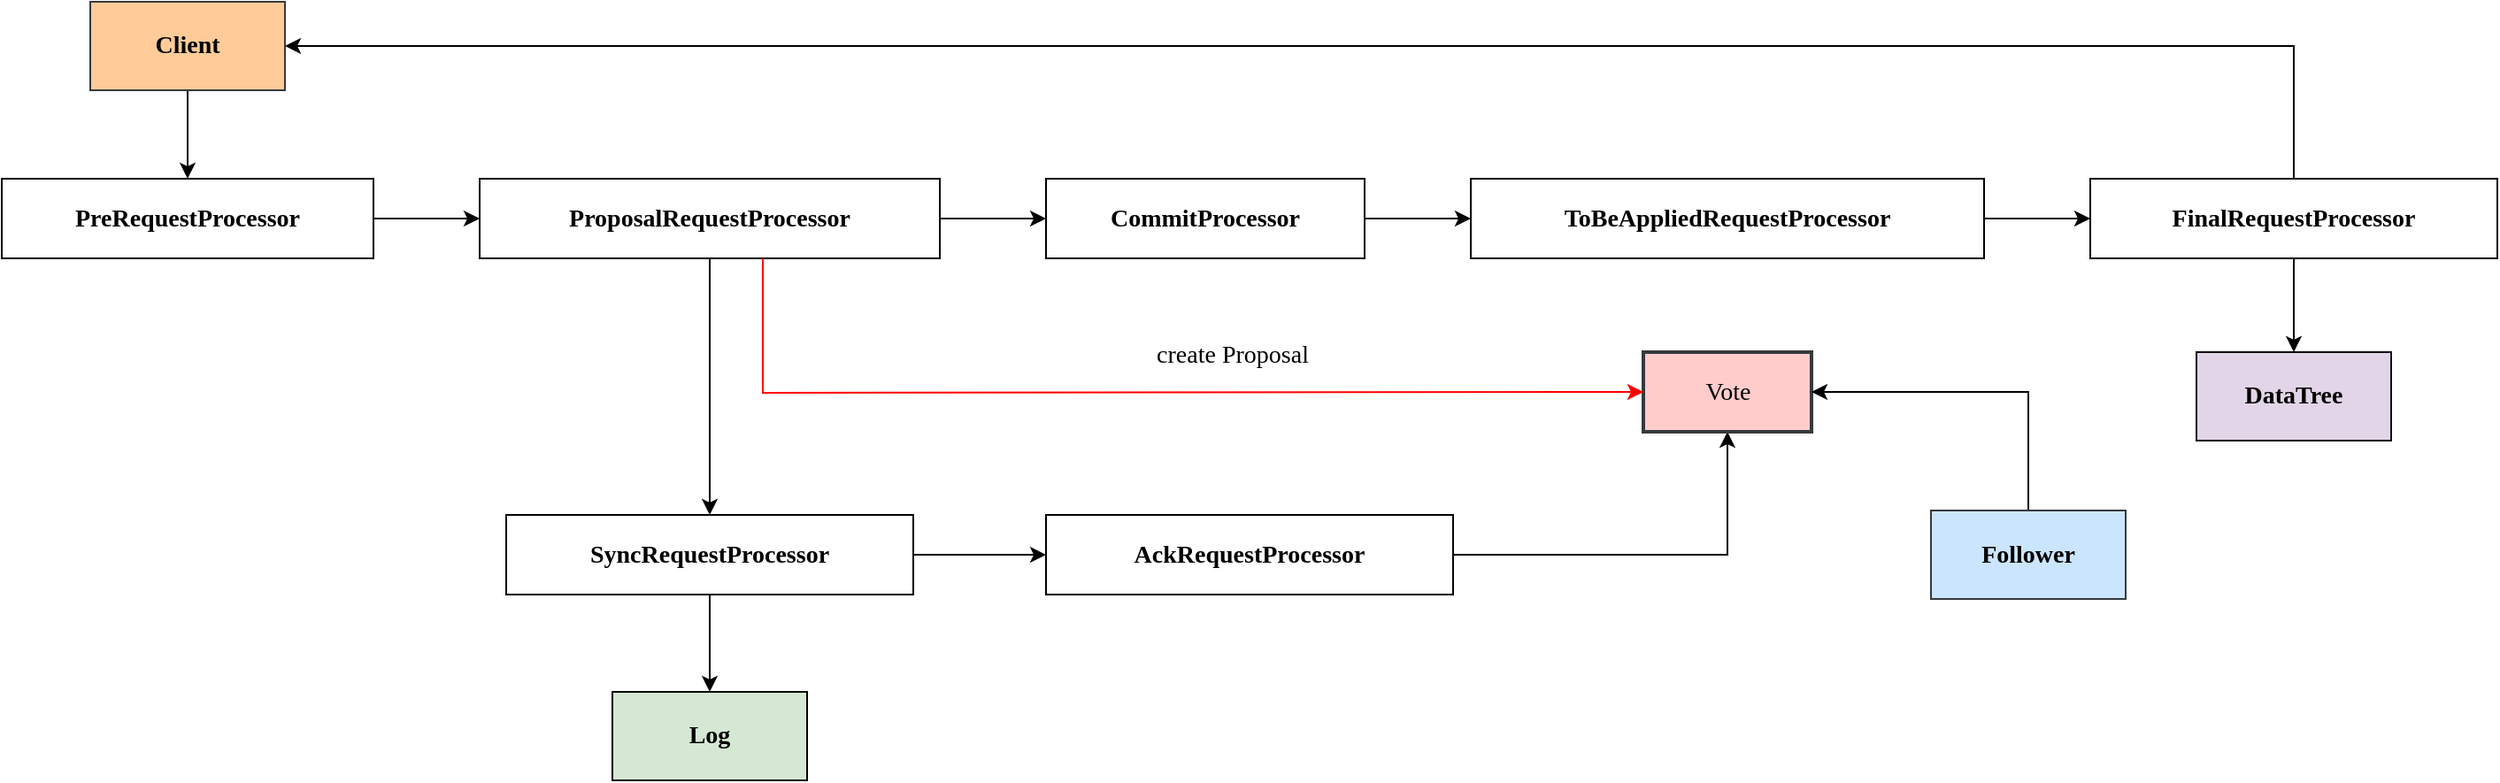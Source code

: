 <mxfile version="21.2.8" type="device">
  <diagram name="Page-1" id="XnzADeMt7MzlG9ctFfFO">
    <mxGraphModel dx="1571" dy="697" grid="1" gridSize="10" guides="1" tooltips="1" connect="1" arrows="1" fold="1" page="1" pageScale="1" pageWidth="827" pageHeight="1169" math="0" shadow="0">
      <root>
        <mxCell id="0" />
        <mxCell id="1" parent="0" />
        <mxCell id="DMFurzcilgjRa8s7DJDO-3" style="edgeStyle=orthogonalEdgeStyle;rounded=0;orthogonalLoop=1;jettySize=auto;html=1;exitX=0.5;exitY=1;exitDx=0;exitDy=0;" edge="1" parent="1" source="DMFurzcilgjRa8s7DJDO-1" target="DMFurzcilgjRa8s7DJDO-2">
          <mxGeometry relative="1" as="geometry" />
        </mxCell>
        <mxCell id="DMFurzcilgjRa8s7DJDO-1" value="&lt;b&gt;&lt;font style=&quot;font-size: 14px;&quot; face=&quot;Verdana&quot;&gt;Client&lt;/font&gt;&lt;/b&gt;" style="rounded=0;whiteSpace=wrap;html=1;fillColor=#ffcc99;strokeColor=#36393d;" vertex="1" parent="1">
          <mxGeometry x="40" y="400" width="110" height="50" as="geometry" />
        </mxCell>
        <mxCell id="DMFurzcilgjRa8s7DJDO-5" style="edgeStyle=orthogonalEdgeStyle;rounded=0;orthogonalLoop=1;jettySize=auto;html=1;exitX=1;exitY=0.5;exitDx=0;exitDy=0;entryX=0;entryY=0.5;entryDx=0;entryDy=0;" edge="1" parent="1" source="DMFurzcilgjRa8s7DJDO-2" target="DMFurzcilgjRa8s7DJDO-4">
          <mxGeometry relative="1" as="geometry" />
        </mxCell>
        <mxCell id="DMFurzcilgjRa8s7DJDO-2" value="&lt;b&gt;&lt;font style=&quot;font-size: 14px;&quot; face=&quot;Verdana&quot;&gt;PreRequestProcessor&lt;/font&gt;&lt;/b&gt;" style="rounded=0;whiteSpace=wrap;html=1;" vertex="1" parent="1">
          <mxGeometry x="-10" y="500" width="210" height="45" as="geometry" />
        </mxCell>
        <mxCell id="DMFurzcilgjRa8s7DJDO-7" style="edgeStyle=orthogonalEdgeStyle;rounded=0;orthogonalLoop=1;jettySize=auto;html=1;exitX=1;exitY=0.5;exitDx=0;exitDy=0;" edge="1" parent="1" source="DMFurzcilgjRa8s7DJDO-4" target="DMFurzcilgjRa8s7DJDO-6">
          <mxGeometry relative="1" as="geometry" />
        </mxCell>
        <mxCell id="DMFurzcilgjRa8s7DJDO-13" style="edgeStyle=orthogonalEdgeStyle;rounded=0;orthogonalLoop=1;jettySize=auto;html=1;exitX=0.5;exitY=1;exitDx=0;exitDy=0;entryX=0.5;entryY=0;entryDx=0;entryDy=0;" edge="1" parent="1" source="DMFurzcilgjRa8s7DJDO-4" target="DMFurzcilgjRa8s7DJDO-12">
          <mxGeometry relative="1" as="geometry" />
        </mxCell>
        <mxCell id="DMFurzcilgjRa8s7DJDO-4" value="&lt;b&gt;&lt;font style=&quot;font-size: 14px;&quot; face=&quot;Verdana&quot;&gt;ProposalRequestProcessor&lt;/font&gt;&lt;/b&gt;" style="rounded=0;whiteSpace=wrap;html=1;" vertex="1" parent="1">
          <mxGeometry x="260" y="500" width="260" height="45" as="geometry" />
        </mxCell>
        <mxCell id="DMFurzcilgjRa8s7DJDO-9" style="edgeStyle=orthogonalEdgeStyle;rounded=0;orthogonalLoop=1;jettySize=auto;html=1;exitX=1;exitY=0.5;exitDx=0;exitDy=0;entryX=0;entryY=0.5;entryDx=0;entryDy=0;" edge="1" parent="1" source="DMFurzcilgjRa8s7DJDO-6" target="DMFurzcilgjRa8s7DJDO-8">
          <mxGeometry relative="1" as="geometry" />
        </mxCell>
        <mxCell id="DMFurzcilgjRa8s7DJDO-6" value="&lt;b&gt;&lt;font style=&quot;font-size: 14px;&quot; face=&quot;Verdana&quot;&gt;CommitProcessor&lt;/font&gt;&lt;/b&gt;" style="rounded=0;whiteSpace=wrap;html=1;" vertex="1" parent="1">
          <mxGeometry x="580" y="500" width="180" height="45" as="geometry" />
        </mxCell>
        <mxCell id="DMFurzcilgjRa8s7DJDO-11" style="edgeStyle=orthogonalEdgeStyle;rounded=0;orthogonalLoop=1;jettySize=auto;html=1;exitX=1;exitY=0.5;exitDx=0;exitDy=0;" edge="1" parent="1" source="DMFurzcilgjRa8s7DJDO-8" target="DMFurzcilgjRa8s7DJDO-10">
          <mxGeometry relative="1" as="geometry" />
        </mxCell>
        <mxCell id="DMFurzcilgjRa8s7DJDO-8" value="&lt;b&gt;&lt;font style=&quot;font-size: 14px;&quot; face=&quot;Verdana&quot;&gt;ToBeAppliedRequestProcessor&lt;/font&gt;&lt;/b&gt;" style="rounded=0;whiteSpace=wrap;html=1;" vertex="1" parent="1">
          <mxGeometry x="820" y="500" width="290" height="45" as="geometry" />
        </mxCell>
        <mxCell id="DMFurzcilgjRa8s7DJDO-25" style="edgeStyle=orthogonalEdgeStyle;rounded=0;orthogonalLoop=1;jettySize=auto;html=1;exitX=0.5;exitY=1;exitDx=0;exitDy=0;entryX=0.5;entryY=0;entryDx=0;entryDy=0;" edge="1" parent="1" source="DMFurzcilgjRa8s7DJDO-10" target="DMFurzcilgjRa8s7DJDO-24">
          <mxGeometry relative="1" as="geometry" />
        </mxCell>
        <mxCell id="DMFurzcilgjRa8s7DJDO-26" style="edgeStyle=orthogonalEdgeStyle;rounded=0;orthogonalLoop=1;jettySize=auto;html=1;exitX=0.5;exitY=0;exitDx=0;exitDy=0;entryX=1;entryY=0.5;entryDx=0;entryDy=0;" edge="1" parent="1" source="DMFurzcilgjRa8s7DJDO-10" target="DMFurzcilgjRa8s7DJDO-1">
          <mxGeometry relative="1" as="geometry" />
        </mxCell>
        <mxCell id="DMFurzcilgjRa8s7DJDO-10" value="&lt;b&gt;&lt;font style=&quot;font-size: 14px;&quot; face=&quot;Verdana&quot;&gt;FinalRequestProcessor&lt;/font&gt;&lt;/b&gt;" style="rounded=0;whiteSpace=wrap;html=1;" vertex="1" parent="1">
          <mxGeometry x="1170" y="500" width="230" height="45" as="geometry" />
        </mxCell>
        <mxCell id="DMFurzcilgjRa8s7DJDO-15" style="edgeStyle=orthogonalEdgeStyle;rounded=0;orthogonalLoop=1;jettySize=auto;html=1;exitX=1;exitY=0.5;exitDx=0;exitDy=0;entryX=0;entryY=0.5;entryDx=0;entryDy=0;" edge="1" parent="1" source="DMFurzcilgjRa8s7DJDO-12" target="DMFurzcilgjRa8s7DJDO-14">
          <mxGeometry relative="1" as="geometry" />
        </mxCell>
        <mxCell id="DMFurzcilgjRa8s7DJDO-23" style="edgeStyle=orthogonalEdgeStyle;rounded=0;orthogonalLoop=1;jettySize=auto;html=1;exitX=0.5;exitY=1;exitDx=0;exitDy=0;entryX=0.5;entryY=0;entryDx=0;entryDy=0;" edge="1" parent="1" source="DMFurzcilgjRa8s7DJDO-12" target="DMFurzcilgjRa8s7DJDO-22">
          <mxGeometry relative="1" as="geometry" />
        </mxCell>
        <mxCell id="DMFurzcilgjRa8s7DJDO-12" value="&lt;b&gt;&lt;font style=&quot;font-size: 14px;&quot; face=&quot;Verdana&quot;&gt;SyncRequestProcessor&lt;/font&gt;&lt;/b&gt;" style="rounded=0;whiteSpace=wrap;html=1;" vertex="1" parent="1">
          <mxGeometry x="275" y="690" width="230" height="45" as="geometry" />
        </mxCell>
        <mxCell id="DMFurzcilgjRa8s7DJDO-17" style="edgeStyle=orthogonalEdgeStyle;rounded=0;orthogonalLoop=1;jettySize=auto;html=1;exitX=1;exitY=0.5;exitDx=0;exitDy=0;entryX=0.5;entryY=1;entryDx=0;entryDy=0;" edge="1" parent="1" source="DMFurzcilgjRa8s7DJDO-14" target="DMFurzcilgjRa8s7DJDO-16">
          <mxGeometry relative="1" as="geometry" />
        </mxCell>
        <mxCell id="DMFurzcilgjRa8s7DJDO-14" value="&lt;b&gt;&lt;font style=&quot;font-size: 14px;&quot; face=&quot;Verdana&quot;&gt;AckRequestProcessor&lt;/font&gt;&lt;/b&gt;" style="rounded=0;whiteSpace=wrap;html=1;" vertex="1" parent="1">
          <mxGeometry x="580" y="690" width="230" height="45" as="geometry" />
        </mxCell>
        <mxCell id="DMFurzcilgjRa8s7DJDO-16" value="&lt;font style=&quot;font-size: 14px;&quot; face=&quot;Verdana&quot;&gt;Vote&lt;/font&gt;" style="rounded=0;whiteSpace=wrap;html=1;fillColor=#ffcccc;strokeColor=#36393d;strokeWidth=2;" vertex="1" parent="1">
          <mxGeometry x="917.5" y="598" width="95" height="45" as="geometry" />
        </mxCell>
        <mxCell id="DMFurzcilgjRa8s7DJDO-18" value="" style="endArrow=classic;html=1;rounded=0;entryX=0;entryY=0.5;entryDx=0;entryDy=0;strokeColor=#FF0000;" edge="1" parent="1">
          <mxGeometry width="50" height="50" relative="1" as="geometry">
            <mxPoint x="420" y="545" as="sourcePoint" />
            <mxPoint x="917.5" y="620.5" as="targetPoint" />
            <Array as="points">
              <mxPoint x="420" y="621" />
            </Array>
          </mxGeometry>
        </mxCell>
        <mxCell id="DMFurzcilgjRa8s7DJDO-19" value="&lt;font style=&quot;font-size: 14px;&quot; face=&quot;Verdana&quot;&gt;create Proposal&lt;/font&gt;" style="text;html=1;align=center;verticalAlign=middle;resizable=0;points=[];autosize=1;strokeColor=none;fillColor=none;" vertex="1" parent="1">
          <mxGeometry x="620" y="585" width="130" height="30" as="geometry" />
        </mxCell>
        <mxCell id="DMFurzcilgjRa8s7DJDO-21" style="edgeStyle=orthogonalEdgeStyle;rounded=0;orthogonalLoop=1;jettySize=auto;html=1;exitX=0.5;exitY=0;exitDx=0;exitDy=0;entryX=1;entryY=0.5;entryDx=0;entryDy=0;" edge="1" parent="1" source="DMFurzcilgjRa8s7DJDO-20" target="DMFurzcilgjRa8s7DJDO-16">
          <mxGeometry relative="1" as="geometry" />
        </mxCell>
        <mxCell id="DMFurzcilgjRa8s7DJDO-20" value="&lt;b&gt;&lt;font style=&quot;font-size: 14px;&quot; face=&quot;Verdana&quot;&gt;Follower&lt;/font&gt;&lt;/b&gt;" style="rounded=0;whiteSpace=wrap;html=1;fillColor=#cce5ff;strokeColor=#36393d;" vertex="1" parent="1">
          <mxGeometry x="1080" y="687.5" width="110" height="50" as="geometry" />
        </mxCell>
        <mxCell id="DMFurzcilgjRa8s7DJDO-22" value="&lt;b&gt;&lt;font style=&quot;font-size: 14px;&quot; face=&quot;Verdana&quot;&gt;Log&lt;/font&gt;&lt;/b&gt;" style="rounded=0;whiteSpace=wrap;html=1;fillColor=#d5e8d4;strokeColor=#050505;" vertex="1" parent="1">
          <mxGeometry x="335" y="790" width="110" height="50" as="geometry" />
        </mxCell>
        <mxCell id="DMFurzcilgjRa8s7DJDO-24" value="&lt;b&gt;&lt;font style=&quot;font-size: 14px;&quot; face=&quot;Verdana&quot;&gt;DataTree&lt;/font&gt;&lt;/b&gt;" style="rounded=0;whiteSpace=wrap;html=1;fillColor=#e1d5e7;strokeColor=#0d0d0d;" vertex="1" parent="1">
          <mxGeometry x="1230" y="598" width="110" height="50" as="geometry" />
        </mxCell>
      </root>
    </mxGraphModel>
  </diagram>
</mxfile>
